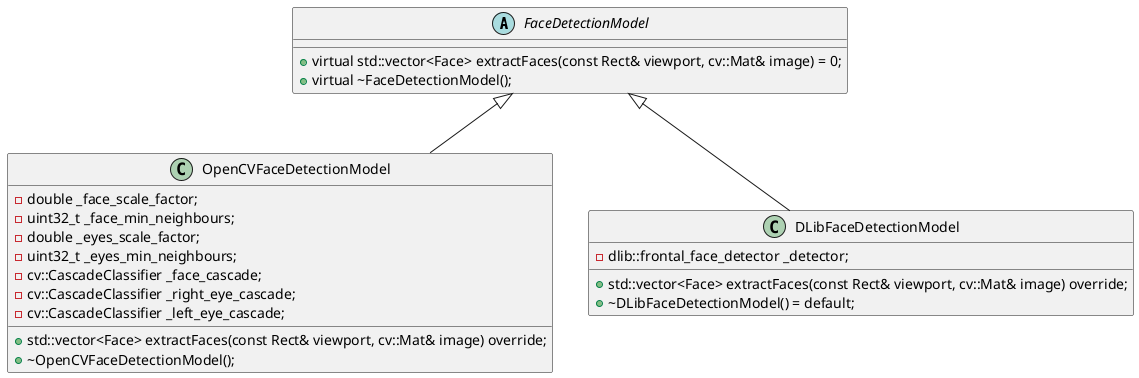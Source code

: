 @startuml

abstract class FaceDetectionModel {
+ virtual std::vector<Face> extractFaces(const Rect& viewport, cv::Mat& image) = 0;
+ virtual ~FaceDetectionModel();
}

class OpenCVFaceDetectionModel {
- double _face_scale_factor;
- uint32_t _face_min_neighbours;
- double _eyes_scale_factor;
- uint32_t _eyes_min_neighbours;
- cv::CascadeClassifier _face_cascade;
- cv::CascadeClassifier _right_eye_cascade;
- cv::CascadeClassifier _left_eye_cascade;

+ std::vector<Face> extractFaces(const Rect& viewport, cv::Mat& image) override;
+ ~OpenCVFaceDetectionModel();
}

class DLibFaceDetectionModel {
- dlib::frontal_face_detector _detector;
+ std::vector<Face> extractFaces(const Rect& viewport, cv::Mat& image) override;
+ ~DLibFaceDetectionModel() = default;
}

FaceDetectionModel <|-- OpenCVFaceDetectionModel
FaceDetectionModel <|-- DLibFaceDetectionModel

@enduml
